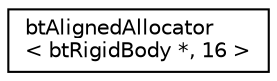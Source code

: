 digraph "Graphical Class Hierarchy"
{
  edge [fontname="Helvetica",fontsize="10",labelfontname="Helvetica",labelfontsize="10"];
  node [fontname="Helvetica",fontsize="10",shape=record];
  rankdir="LR";
  Node1 [label="btAlignedAllocator\l\< btRigidBody *, 16 \>",height=0.2,width=0.4,color="black", fillcolor="white", style="filled",URL="$classbt_aligned_allocator.html"];
}
